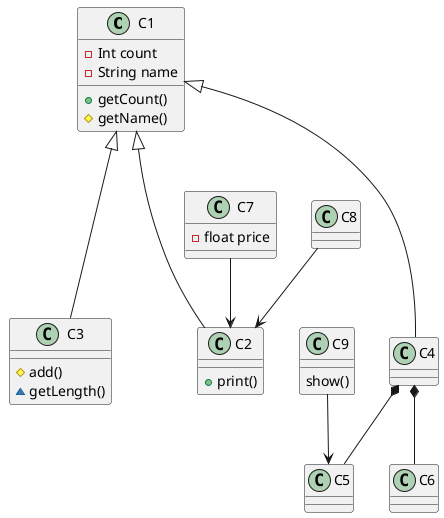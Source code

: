 @startuml "Class attributes"
C1 <|--- C2
C1 <|--- C3
C1 <|--- C4

C1 : -Int count
C1 : -String name
C1 : +getCount()
C1 : #getName()

C2 : +print()

C3 : #add()
C3 : ~getLength()

C4 *-- C5
C4 *-- C6

C7 --> C2
C8 --> C2

C7 : -float price

C9 --> C5

C9 : show()
@enduml
